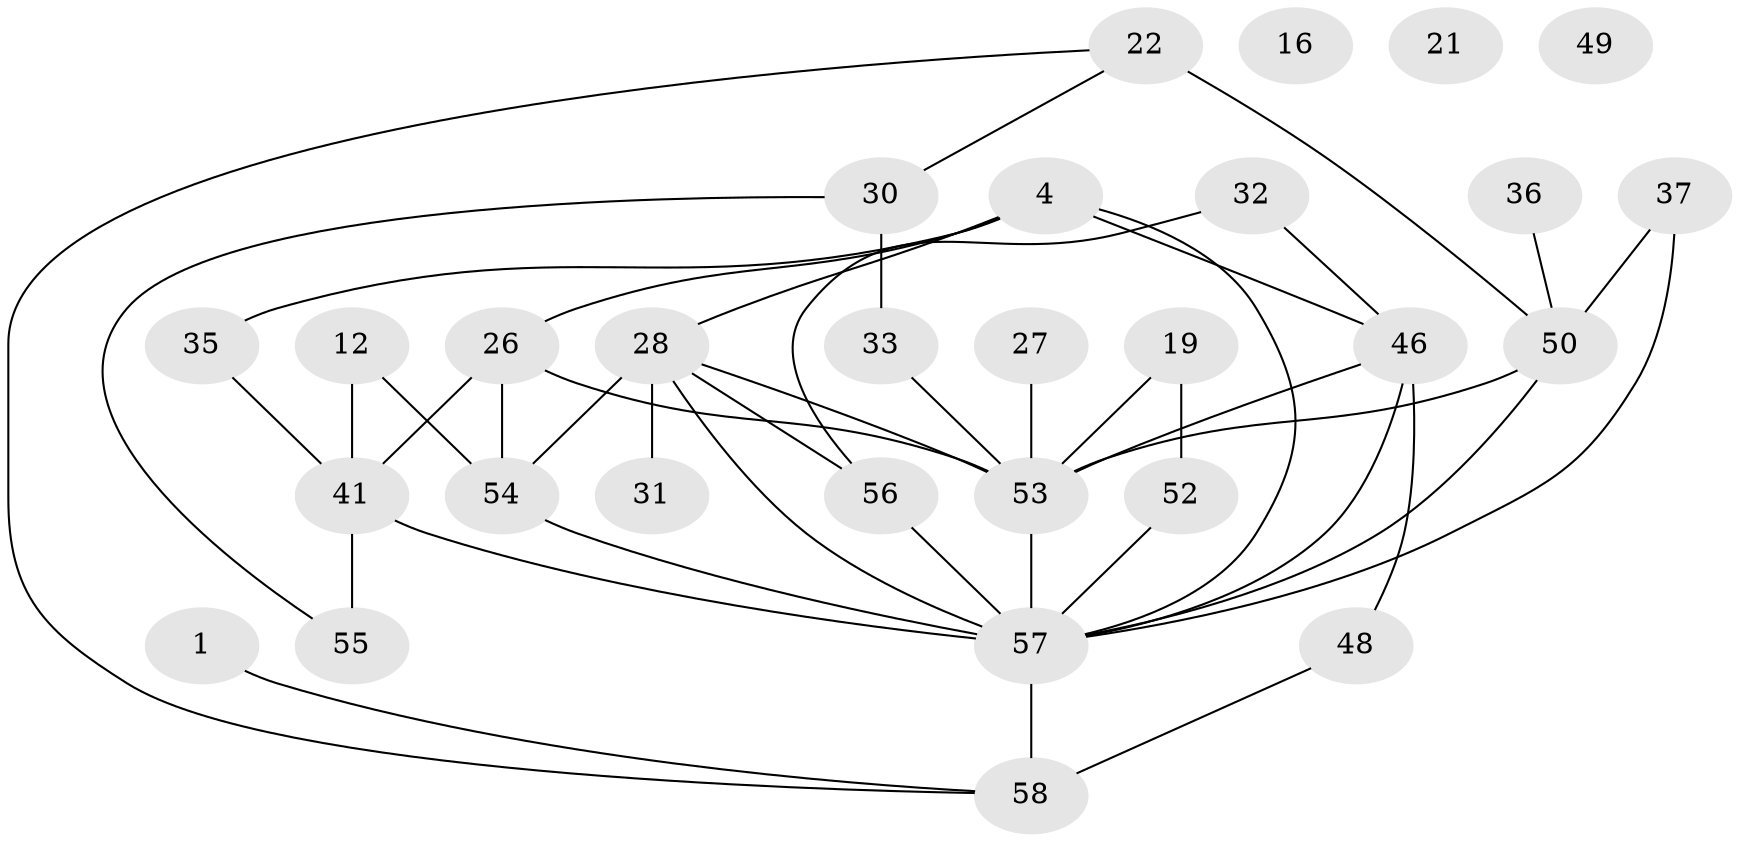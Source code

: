 // original degree distribution, {1: 0.08620689655172414, 3: 0.25862068965517243, 6: 0.06896551724137931, 4: 0.25862068965517243, 2: 0.1896551724137931, 7: 0.034482758620689655, 0: 0.05172413793103448, 5: 0.034482758620689655, 8: 0.017241379310344827}
// Generated by graph-tools (version 1.1) at 2025/40/03/09/25 04:40:13]
// undirected, 29 vertices, 44 edges
graph export_dot {
graph [start="1"]
  node [color=gray90,style=filled];
  1;
  4;
  12;
  16;
  19 [super="+10"];
  21;
  22;
  26;
  27;
  28 [super="+9+13"];
  30;
  31;
  32;
  33 [super="+25"];
  35;
  36;
  37 [super="+6"];
  41 [super="+11"];
  46 [super="+45"];
  48;
  49;
  50 [super="+20"];
  52;
  53 [super="+8+39+23+24+42"];
  54 [super="+3+14"];
  55;
  56 [super="+7"];
  57 [super="+34+29+47+38+51"];
  58 [super="+43"];
  1 -- 58;
  4 -- 26;
  4 -- 35;
  4 -- 46 [weight=2];
  4 -- 28;
  4 -- 57;
  12 -- 41;
  12 -- 54;
  19 -- 52;
  19 -- 53 [weight=2];
  22 -- 30;
  22 -- 50 [weight=2];
  22 -- 58;
  26 -- 41 [weight=2];
  26 -- 54;
  26 -- 53;
  27 -- 53;
  28 -- 56 [weight=3];
  28 -- 53;
  28 -- 54 [weight=2];
  28 -- 31;
  28 -- 57;
  30 -- 55;
  30 -- 33;
  32 -- 46;
  32 -- 56;
  33 -- 53 [weight=3];
  35 -- 41;
  36 -- 50;
  37 -- 50;
  37 -- 57 [weight=2];
  41 -- 55 [weight=2];
  41 -- 57 [weight=3];
  46 -- 48 [weight=2];
  46 -- 57 [weight=2];
  46 -- 53;
  48 -- 58 [weight=2];
  50 -- 57;
  50 -- 53;
  52 -- 57;
  53 -- 57 [weight=3];
  54 -- 57 [weight=2];
  56 -- 57;
  57 -- 58 [weight=3];
}
